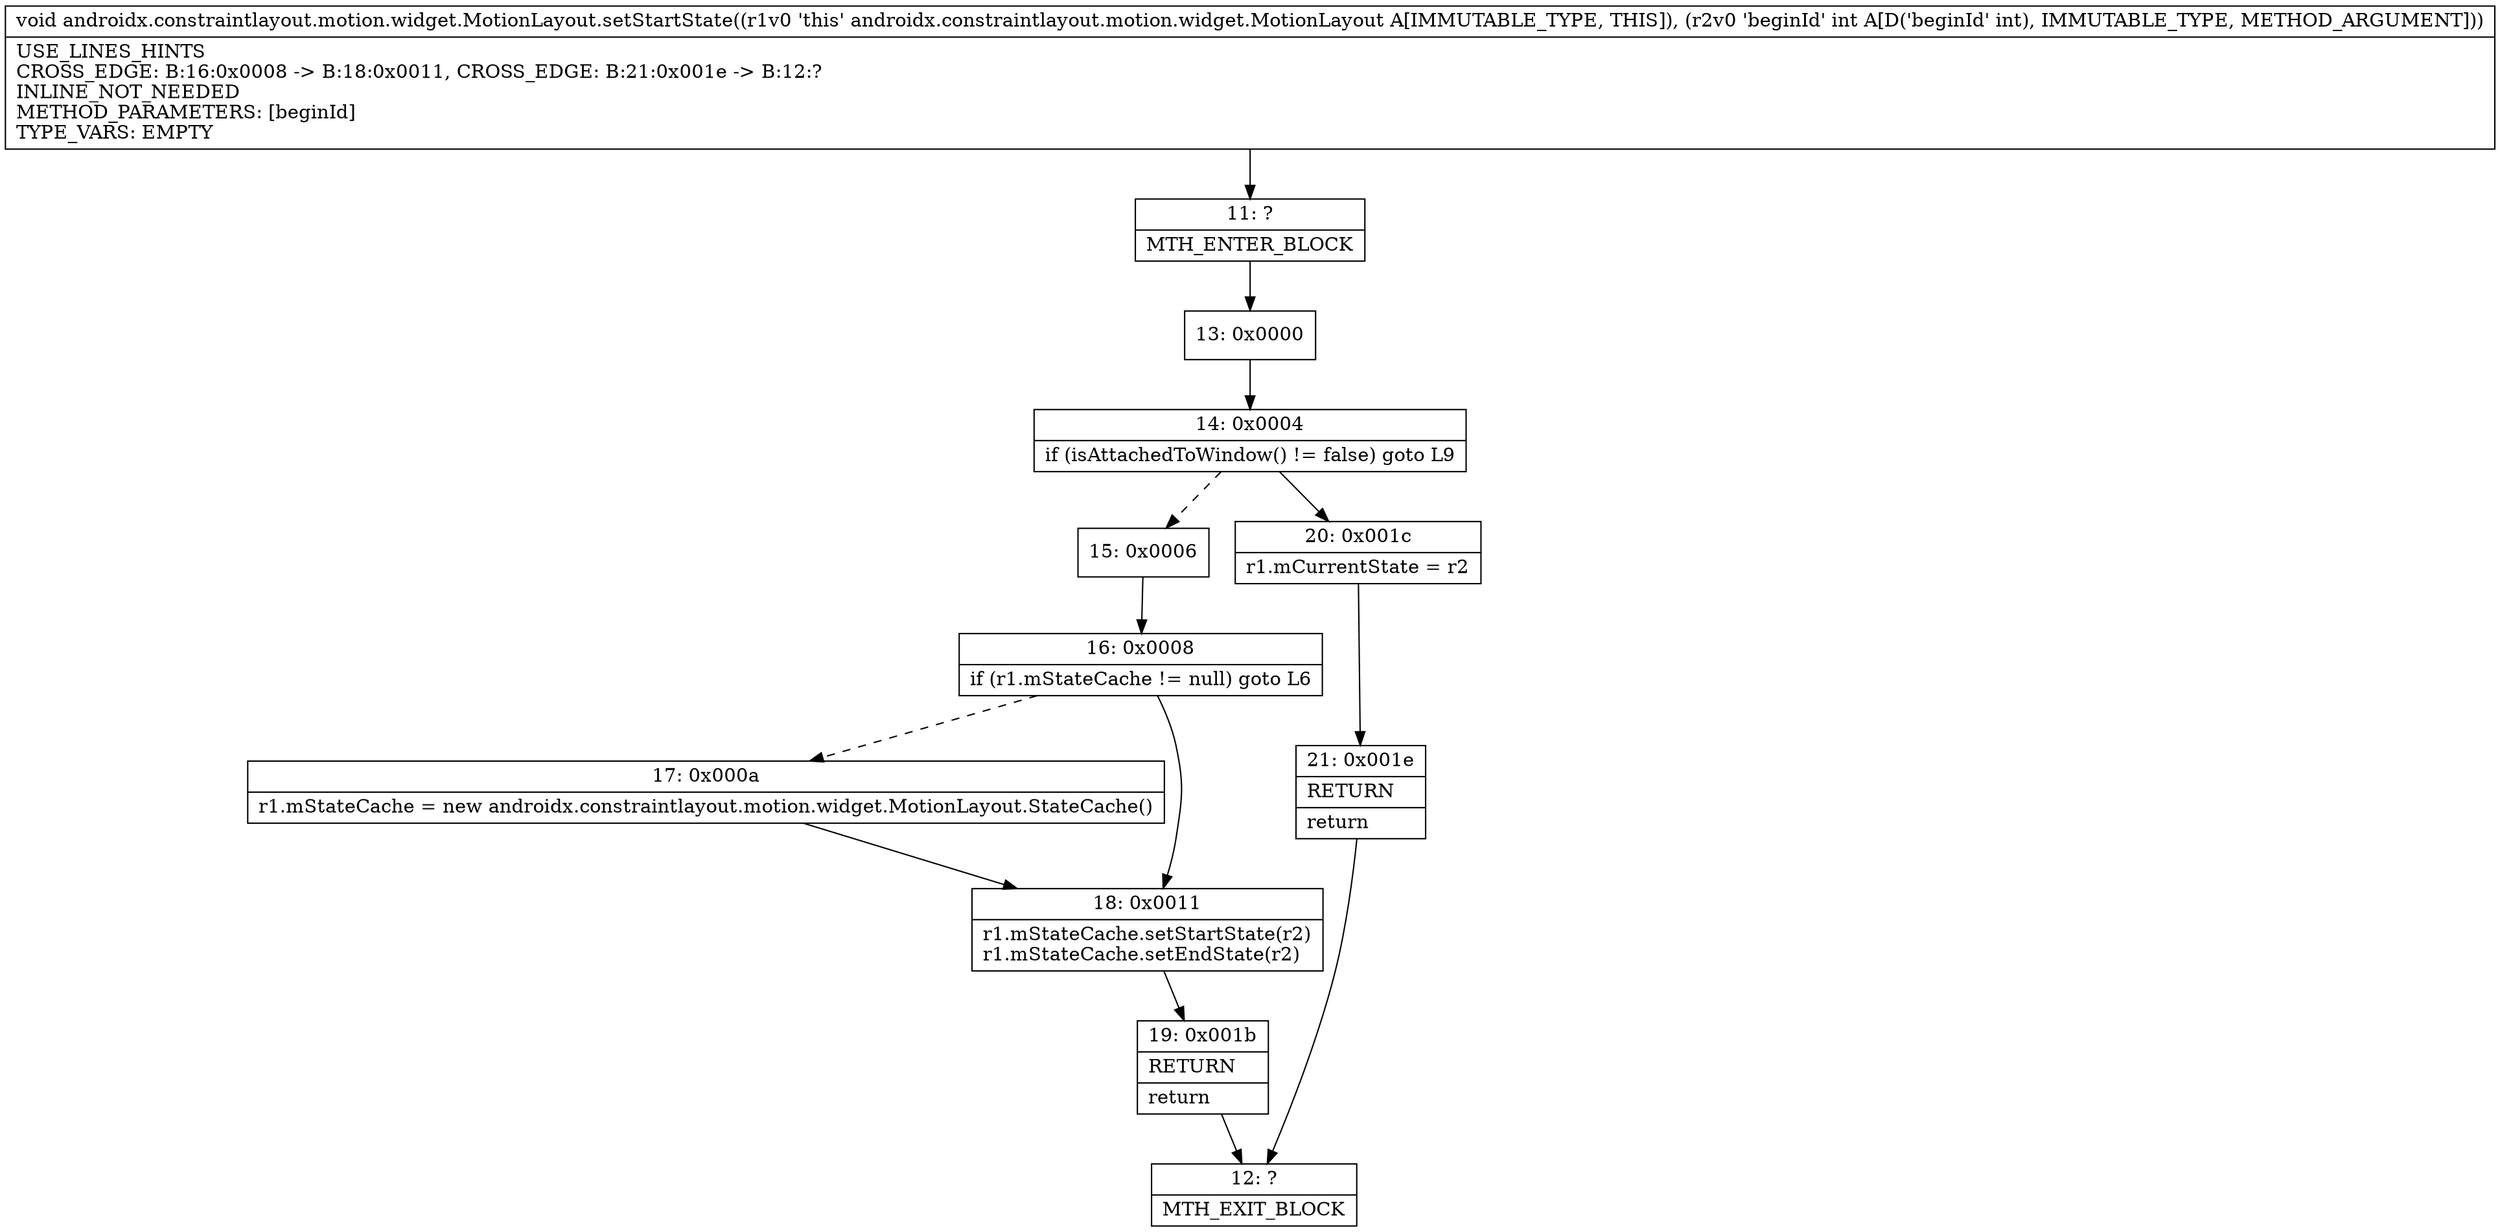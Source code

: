 digraph "CFG forandroidx.constraintlayout.motion.widget.MotionLayout.setStartState(I)V" {
Node_11 [shape=record,label="{11\:\ ?|MTH_ENTER_BLOCK\l}"];
Node_13 [shape=record,label="{13\:\ 0x0000}"];
Node_14 [shape=record,label="{14\:\ 0x0004|if (isAttachedToWindow() != false) goto L9\l}"];
Node_15 [shape=record,label="{15\:\ 0x0006}"];
Node_16 [shape=record,label="{16\:\ 0x0008|if (r1.mStateCache != null) goto L6\l}"];
Node_17 [shape=record,label="{17\:\ 0x000a|r1.mStateCache = new androidx.constraintlayout.motion.widget.MotionLayout.StateCache()\l}"];
Node_18 [shape=record,label="{18\:\ 0x0011|r1.mStateCache.setStartState(r2)\lr1.mStateCache.setEndState(r2)\l}"];
Node_19 [shape=record,label="{19\:\ 0x001b|RETURN\l|return\l}"];
Node_12 [shape=record,label="{12\:\ ?|MTH_EXIT_BLOCK\l}"];
Node_20 [shape=record,label="{20\:\ 0x001c|r1.mCurrentState = r2\l}"];
Node_21 [shape=record,label="{21\:\ 0x001e|RETURN\l|return\l}"];
MethodNode[shape=record,label="{void androidx.constraintlayout.motion.widget.MotionLayout.setStartState((r1v0 'this' androidx.constraintlayout.motion.widget.MotionLayout A[IMMUTABLE_TYPE, THIS]), (r2v0 'beginId' int A[D('beginId' int), IMMUTABLE_TYPE, METHOD_ARGUMENT]))  | USE_LINES_HINTS\lCROSS_EDGE: B:16:0x0008 \-\> B:18:0x0011, CROSS_EDGE: B:21:0x001e \-\> B:12:?\lINLINE_NOT_NEEDED\lMETHOD_PARAMETERS: [beginId]\lTYPE_VARS: EMPTY\l}"];
MethodNode -> Node_11;Node_11 -> Node_13;
Node_13 -> Node_14;
Node_14 -> Node_15[style=dashed];
Node_14 -> Node_20;
Node_15 -> Node_16;
Node_16 -> Node_17[style=dashed];
Node_16 -> Node_18;
Node_17 -> Node_18;
Node_18 -> Node_19;
Node_19 -> Node_12;
Node_20 -> Node_21;
Node_21 -> Node_12;
}

